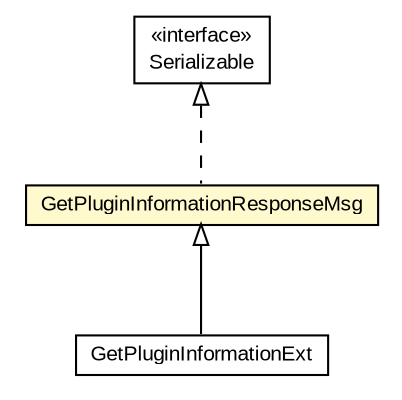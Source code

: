 #!/usr/local/bin/dot
#
# Class diagram 
# Generated by UMLGraph version R5_6-24-gf6e263 (http://www.umlgraph.org/)
#

digraph G {
	edge [fontname="arial",fontsize=10,labelfontname="arial",labelfontsize=10];
	node [fontname="arial",fontsize=10,shape=plaintext];
	nodesep=0.25;
	ranksep=0.5;
	// org.miloss.fgsms.services.interfaces.policyconfiguration.GetPluginInformationResponseMsg
	c592757 [label=<<table title="org.miloss.fgsms.services.interfaces.policyconfiguration.GetPluginInformationResponseMsg" border="0" cellborder="1" cellspacing="0" cellpadding="2" port="p" bgcolor="lemonChiffon" href="./GetPluginInformationResponseMsg.html">
		<tr><td><table border="0" cellspacing="0" cellpadding="1">
<tr><td align="center" balign="center"> GetPluginInformationResponseMsg </td></tr>
		</table></td></tr>
		</table>>, URL="./GetPluginInformationResponseMsg.html", fontname="arial", fontcolor="black", fontsize=10.0];
	// org.miloss.fgsms.presentation.GetPluginInformationExt
	c593376 [label=<<table title="org.miloss.fgsms.presentation.GetPluginInformationExt" border="0" cellborder="1" cellspacing="0" cellpadding="2" port="p" href="../../../presentation/GetPluginInformationExt.html">
		<tr><td><table border="0" cellspacing="0" cellpadding="1">
<tr><td align="center" balign="center"> GetPluginInformationExt </td></tr>
		</table></td></tr>
		</table>>, URL="../../../presentation/GetPluginInformationExt.html", fontname="arial", fontcolor="black", fontsize=10.0];
	//org.miloss.fgsms.services.interfaces.policyconfiguration.GetPluginInformationResponseMsg implements java.io.Serializable
	c593397:p -> c592757:p [dir=back,arrowtail=empty,style=dashed];
	//org.miloss.fgsms.presentation.GetPluginInformationExt extends org.miloss.fgsms.services.interfaces.policyconfiguration.GetPluginInformationResponseMsg
	c592757:p -> c593376:p [dir=back,arrowtail=empty];
	// java.io.Serializable
	c593397 [label=<<table title="java.io.Serializable" border="0" cellborder="1" cellspacing="0" cellpadding="2" port="p" href="http://java.sun.com/j2se/1.4.2/docs/api/java/io/Serializable.html">
		<tr><td><table border="0" cellspacing="0" cellpadding="1">
<tr><td align="center" balign="center"> &#171;interface&#187; </td></tr>
<tr><td align="center" balign="center"> Serializable </td></tr>
		</table></td></tr>
		</table>>, URL="http://java.sun.com/j2se/1.4.2/docs/api/java/io/Serializable.html", fontname="arial", fontcolor="black", fontsize=10.0];
}

